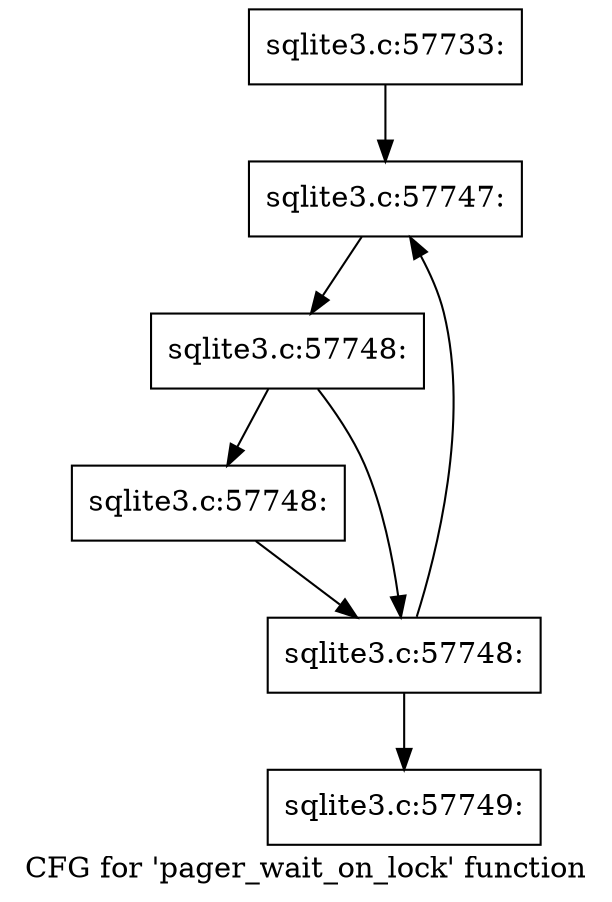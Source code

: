 digraph "CFG for 'pager_wait_on_lock' function" {
	label="CFG for 'pager_wait_on_lock' function";

	Node0x55c0f584b3d0 [shape=record,label="{sqlite3.c:57733:}"];
	Node0x55c0f584b3d0 -> Node0x55c0f749f820;
	Node0x55c0f749f820 [shape=record,label="{sqlite3.c:57747:}"];
	Node0x55c0f749f820 -> Node0x55c0f74a0120;
	Node0x55c0f74a0120 [shape=record,label="{sqlite3.c:57748:}"];
	Node0x55c0f74a0120 -> Node0x55c0f74a1670;
	Node0x55c0f74a0120 -> Node0x55c0f584e630;
	Node0x55c0f74a1670 [shape=record,label="{sqlite3.c:57748:}"];
	Node0x55c0f74a1670 -> Node0x55c0f584e630;
	Node0x55c0f584e630 [shape=record,label="{sqlite3.c:57748:}"];
	Node0x55c0f584e630 -> Node0x55c0f749f820;
	Node0x55c0f584e630 -> Node0x55c0f74a0010;
	Node0x55c0f74a0010 [shape=record,label="{sqlite3.c:57749:}"];
}
